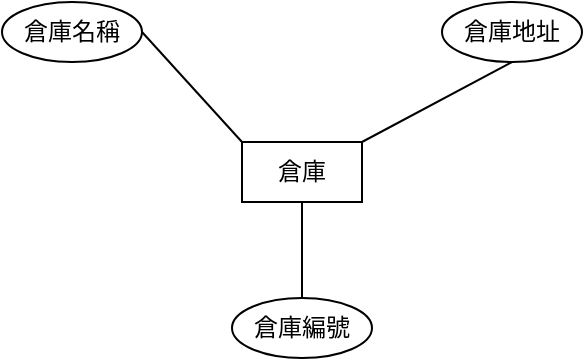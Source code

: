 <mxfile version="22.1.15" type="github">
  <diagram name="第 1 页" id="ZYMZGwFzdUVB_wf-mA0G">
    <mxGraphModel dx="1426" dy="-418" grid="1" gridSize="10" guides="1" tooltips="1" connect="1" arrows="1" fold="1" page="1" pageScale="1" pageWidth="827" pageHeight="1169" math="0" shadow="0">
      <root>
        <mxCell id="0" />
        <mxCell id="1" parent="0" />
        <mxCell id="WOSPPWeF0A2hk6bP83-1-1" value="倉庫" style="html=1;whiteSpace=wrap;" vertex="1" parent="1">
          <mxGeometry x="260" y="1340" width="60" height="30" as="geometry" />
        </mxCell>
        <mxCell id="WOSPPWeF0A2hk6bP83-1-2" value="倉庫地址" style="ellipse;whiteSpace=wrap;html=1;" vertex="1" parent="1">
          <mxGeometry x="360" y="1270" width="70" height="30" as="geometry" />
        </mxCell>
        <mxCell id="WOSPPWeF0A2hk6bP83-1-3" value="倉庫編號" style="ellipse;whiteSpace=wrap;html=1;" vertex="1" parent="1">
          <mxGeometry x="255" y="1418" width="70" height="30" as="geometry" />
        </mxCell>
        <mxCell id="WOSPPWeF0A2hk6bP83-1-4" value="倉庫名稱" style="ellipse;whiteSpace=wrap;html=1;" vertex="1" parent="1">
          <mxGeometry x="140" y="1270" width="70" height="30" as="geometry" />
        </mxCell>
        <mxCell id="WOSPPWeF0A2hk6bP83-1-5" value="" style="endArrow=none;html=1;rounded=0;exitX=0.5;exitY=1;exitDx=0;exitDy=0;entryX=0.5;entryY=0;entryDx=0;entryDy=0;" edge="1" parent="1" source="WOSPPWeF0A2hk6bP83-1-1" target="WOSPPWeF0A2hk6bP83-1-3">
          <mxGeometry relative="1" as="geometry">
            <mxPoint x="305" y="1380" as="sourcePoint" />
            <mxPoint x="310" y="1440" as="targetPoint" />
          </mxGeometry>
        </mxCell>
        <mxCell id="WOSPPWeF0A2hk6bP83-1-6" value="" style="endArrow=none;html=1;rounded=0;exitX=0;exitY=0;exitDx=0;exitDy=0;entryX=1;entryY=0.5;entryDx=0;entryDy=0;" edge="1" parent="1" source="WOSPPWeF0A2hk6bP83-1-1" target="WOSPPWeF0A2hk6bP83-1-4">
          <mxGeometry relative="1" as="geometry">
            <mxPoint x="280" y="1380" as="sourcePoint" />
            <mxPoint x="245" y="1414" as="targetPoint" />
          </mxGeometry>
        </mxCell>
        <mxCell id="WOSPPWeF0A2hk6bP83-1-7" value="" style="endArrow=none;html=1;rounded=0;exitX=1;exitY=0;exitDx=0;exitDy=0;entryX=0.5;entryY=1;entryDx=0;entryDy=0;" edge="1" parent="1" source="WOSPPWeF0A2hk6bP83-1-1" target="WOSPPWeF0A2hk6bP83-1-2">
          <mxGeometry relative="1" as="geometry">
            <mxPoint x="280" y="1365" as="sourcePoint" />
            <mxPoint x="210" y="1365" as="targetPoint" />
          </mxGeometry>
        </mxCell>
      </root>
    </mxGraphModel>
  </diagram>
</mxfile>
